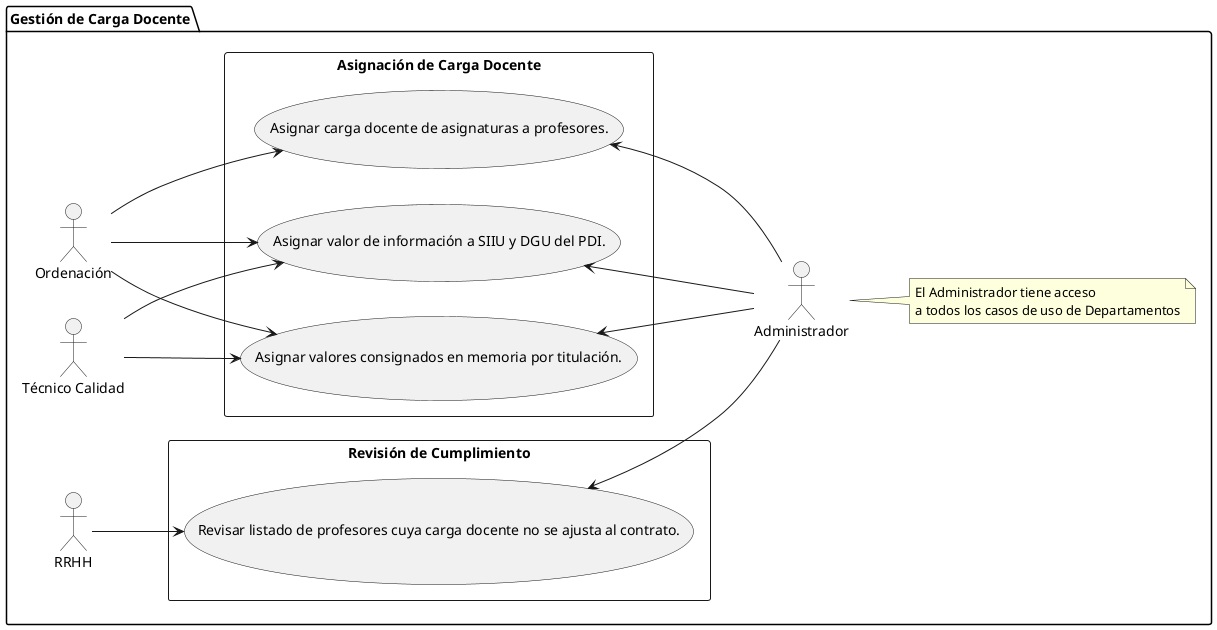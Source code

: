 @startuml
left to right direction
package "Gestión de Carga Docente" {
  
  actor "Ordenación" as Ordenacion
  actor "Técnico Calidad" as TecnicoCalidad
  actor "RRHH" as RRHH
  actor "Administrador" as Admin
  
  rectangle "Asignación de Carga Docente" {
    usecase "Asignar carga docente de asignaturas a profesores." as CU1
    usecase "Asignar valores consignados en memoria por titulación." as CU2
    usecase "Asignar valor de información a SIIU y DGU del PDI." as CU3
  }

  rectangle "Revisión de Cumplimiento" {
    usecase "Revisar listado de profesores cuya carga docente no se ajusta al contrato." as CU4
  }

  Ordenacion --> CU1
  Ordenacion --> CU2
  Ordenacion --> CU3

  TecnicoCalidad --> CU2
  TecnicoCalidad --> CU3

  RRHH --> CU4

  CU1 <-- Admin 
  CU2 <-- Admin 
  CU3 <-- Admin 
  CU4 <-- Admin 

  note right of Admin
    El Administrador tiene acceso
    a todos los casos de uso de Departamentos
  end note
}
@enduml
